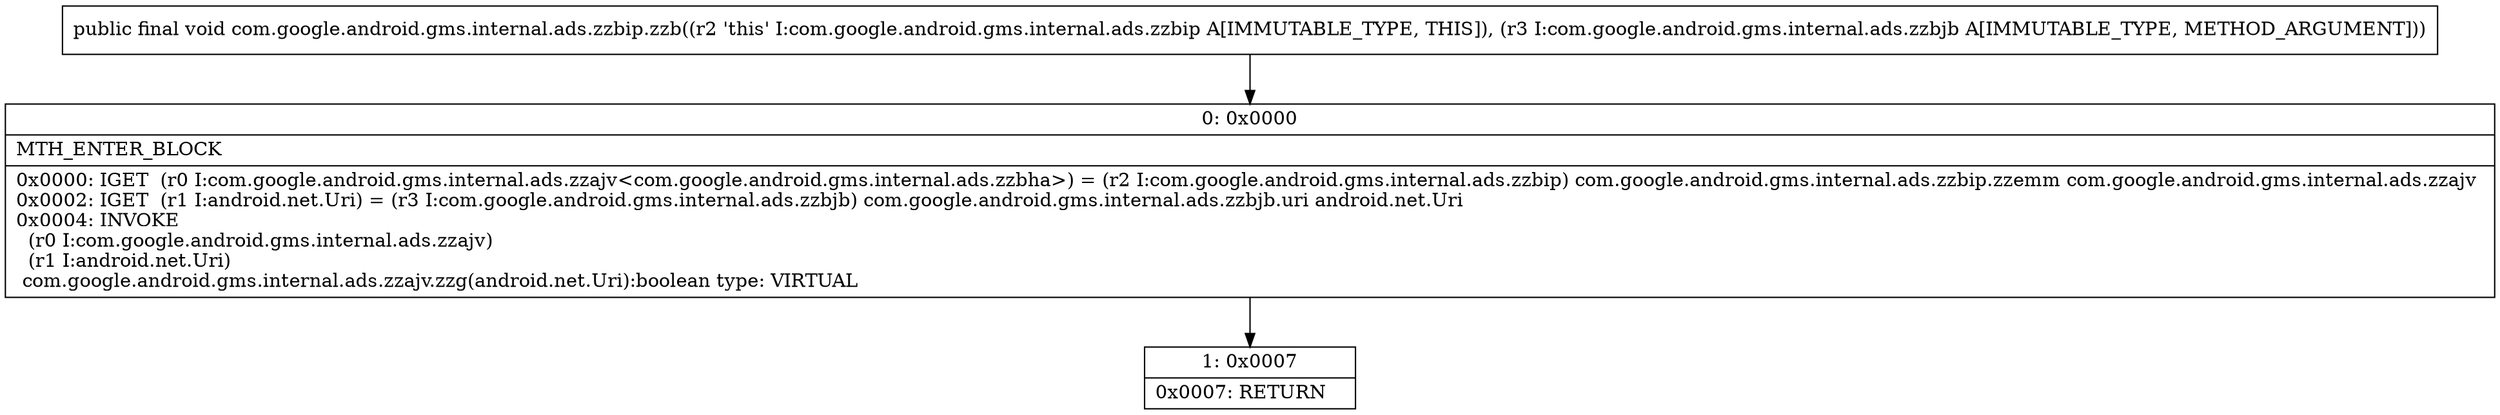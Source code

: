 digraph "CFG forcom.google.android.gms.internal.ads.zzbip.zzb(Lcom\/google\/android\/gms\/internal\/ads\/zzbjb;)V" {
Node_0 [shape=record,label="{0\:\ 0x0000|MTH_ENTER_BLOCK\l|0x0000: IGET  (r0 I:com.google.android.gms.internal.ads.zzajv\<com.google.android.gms.internal.ads.zzbha\>) = (r2 I:com.google.android.gms.internal.ads.zzbip) com.google.android.gms.internal.ads.zzbip.zzemm com.google.android.gms.internal.ads.zzajv \l0x0002: IGET  (r1 I:android.net.Uri) = (r3 I:com.google.android.gms.internal.ads.zzbjb) com.google.android.gms.internal.ads.zzbjb.uri android.net.Uri \l0x0004: INVOKE  \l  (r0 I:com.google.android.gms.internal.ads.zzajv)\l  (r1 I:android.net.Uri)\l com.google.android.gms.internal.ads.zzajv.zzg(android.net.Uri):boolean type: VIRTUAL \l}"];
Node_1 [shape=record,label="{1\:\ 0x0007|0x0007: RETURN   \l}"];
MethodNode[shape=record,label="{public final void com.google.android.gms.internal.ads.zzbip.zzb((r2 'this' I:com.google.android.gms.internal.ads.zzbip A[IMMUTABLE_TYPE, THIS]), (r3 I:com.google.android.gms.internal.ads.zzbjb A[IMMUTABLE_TYPE, METHOD_ARGUMENT])) }"];
MethodNode -> Node_0;
Node_0 -> Node_1;
}

